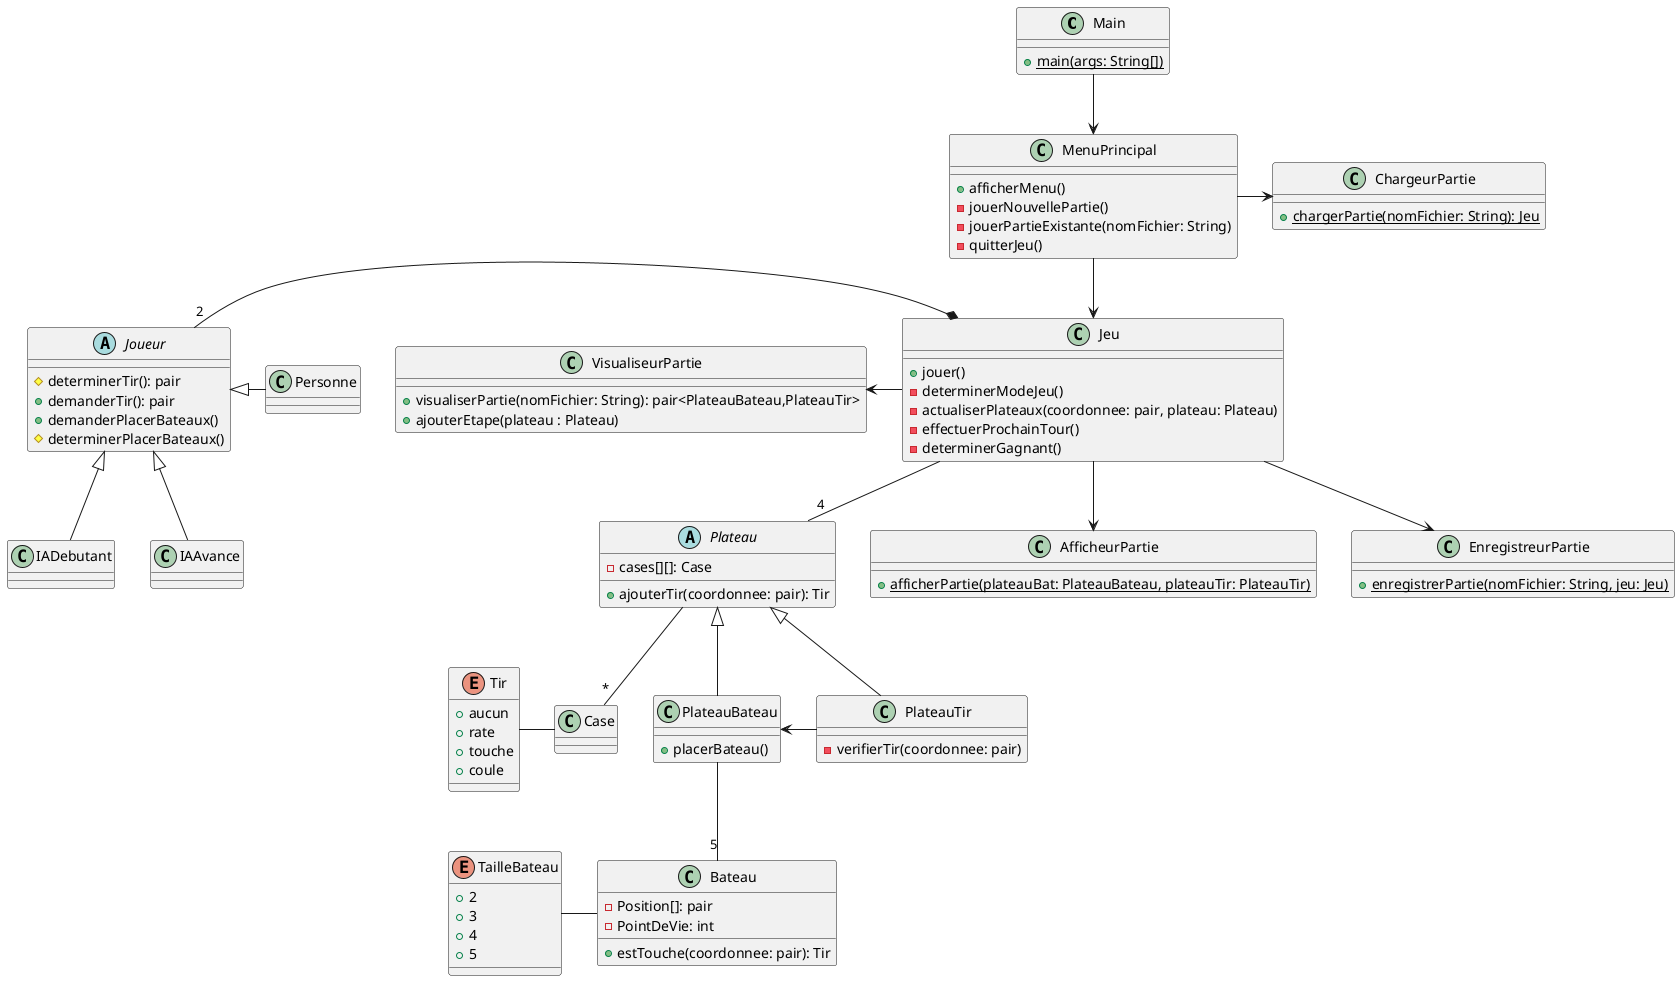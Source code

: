 @startuml

class Main {
    + {static} main(args: String[])
}

abstract class Plateau{
    - cases[][]: Case
    + ajouterTir(coordonnee: pair): Tir
}

abstract class Joueur{
    # determinerTir(): pair
    + demanderTir(): pair
    + demanderPlacerBateaux()
    # determinerPlacerBateaux()
}

class MenuPrincipal{
    + afficherMenu()
    - jouerNouvellePartie()
    - jouerPartieExistante(nomFichier: String)
    - quitterJeu()
}

class Jeu {
    + jouer()
    - determinerModeJeu()
    - actualiserPlateaux(coordonnee: pair, plateau: Plateau)
    - effectuerProchainTour()
    - determinerGagnant()
}

class PlateauBateau {
    + placerBateau()
}

class PlateauTir {
    - verifierTir(coordonnee: pair)
}

class Bateau {
    - Position[]: pair
    - PointDeVie: int
    + estTouche(coordonnee: pair): Tir
}

enum TailleBateau {
    + 2
    + 3
    + 4
    + 5
}

class Case {
}

enum Tir {
    + aucun
    + rate
    + touche
    + coule
}

class IADebutant {
}

class IAAvance{
}

class ChargeurPartie {
    + {static} chargerPartie(nomFichier: String): Jeu
}

class VisualiseurPartie {
    + visualiserPartie(nomFichier: String): pair<PlateauBateau,PlateauTir>
    + ajouterEtape(plateau : Plateau)
}

class AfficheurPartie {
    + {static} afficherPartie(plateauBat: PlateauBateau, plateauTir: PlateauTir)
}

class EnregistreurPartie {
    + {static} enregistrerPartie(nomFichier: String, jeu: Jeu)
}

class Personne {
}


PlateauBateau -- "5" Bateau
Bateau -left- TailleBateau
Plateau <|-- PlateauBateau
Plateau <|-- PlateauTir
Jeu -left-> VisualiseurPartie
Jeu --> EnregistreurPartie
Jeu --> AfficheurPartie
MenuPrincipal -> ChargeurPartie
Main --> MenuPrincipal
MenuPrincipal --> Jeu
Jeu-- "4" Plateau
Plateau -- "*" Case
Case -left- Tir
Joueur <|- Personne
Joueur <|-down- IADebutant
Joueur <|-down- IAAvance
Jeu *-left-- "2" Joueur
PlateauBateau <- PlateauTir

@enduml